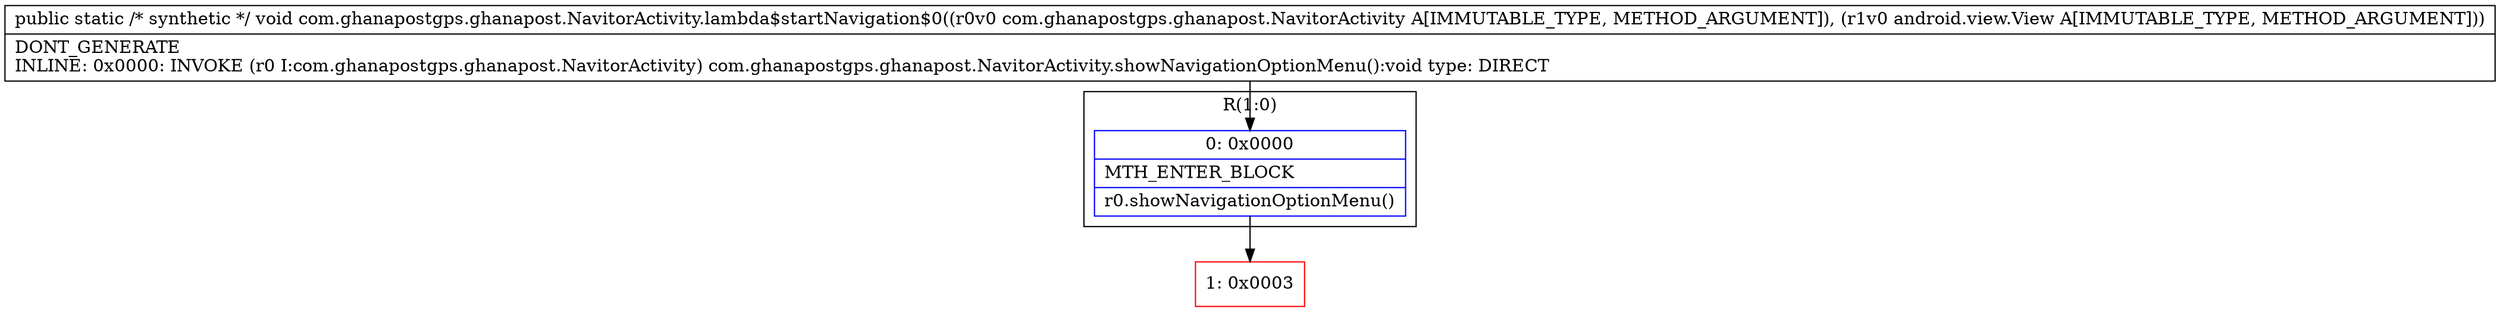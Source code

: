 digraph "CFG forcom.ghanapostgps.ghanapost.NavitorActivity.lambda$startNavigation$0(Lcom\/ghanapostgps\/ghanapost\/NavitorActivity;Landroid\/view\/View;)V" {
subgraph cluster_Region_39494594 {
label = "R(1:0)";
node [shape=record,color=blue];
Node_0 [shape=record,label="{0\:\ 0x0000|MTH_ENTER_BLOCK\l|r0.showNavigationOptionMenu()\l}"];
}
Node_1 [shape=record,color=red,label="{1\:\ 0x0003}"];
MethodNode[shape=record,label="{public static \/* synthetic *\/ void com.ghanapostgps.ghanapost.NavitorActivity.lambda$startNavigation$0((r0v0 com.ghanapostgps.ghanapost.NavitorActivity A[IMMUTABLE_TYPE, METHOD_ARGUMENT]), (r1v0 android.view.View A[IMMUTABLE_TYPE, METHOD_ARGUMENT]))  | DONT_GENERATE\lINLINE: 0x0000: INVOKE  (r0 I:com.ghanapostgps.ghanapost.NavitorActivity) com.ghanapostgps.ghanapost.NavitorActivity.showNavigationOptionMenu():void type: DIRECT\l}"];
MethodNode -> Node_0;
Node_0 -> Node_1;
}


